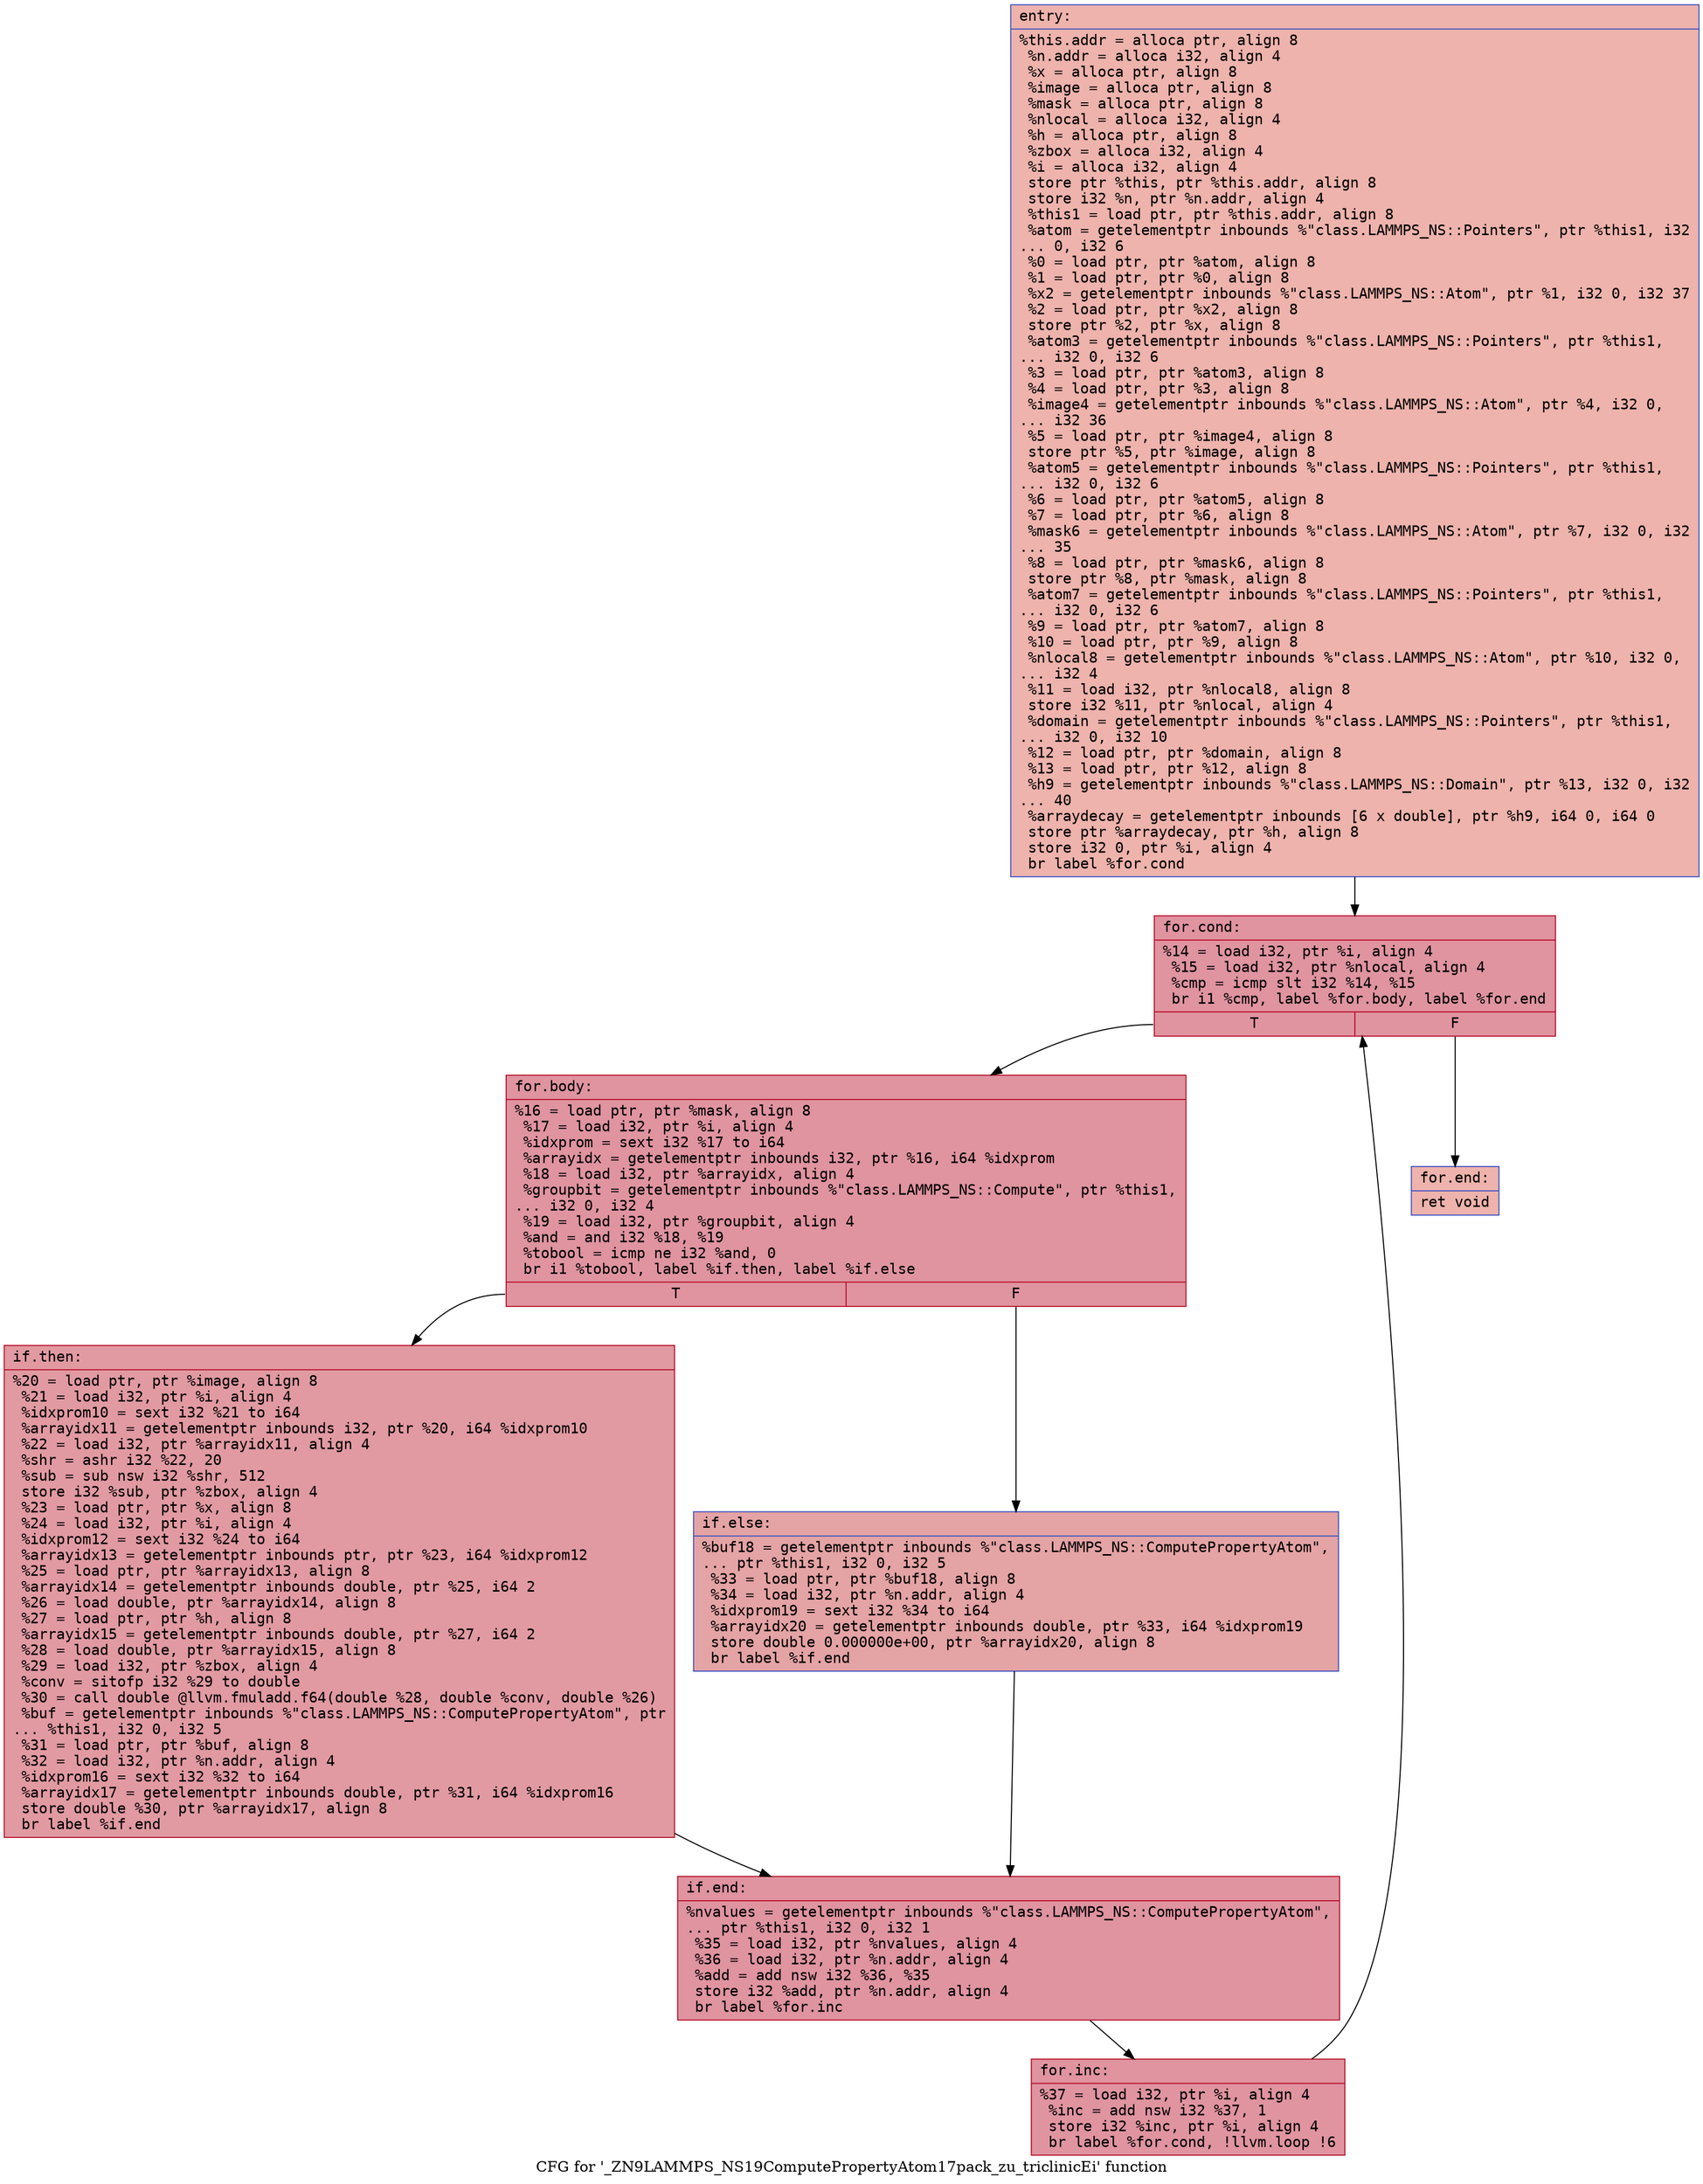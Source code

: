 digraph "CFG for '_ZN9LAMMPS_NS19ComputePropertyAtom17pack_zu_triclinicEi' function" {
	label="CFG for '_ZN9LAMMPS_NS19ComputePropertyAtom17pack_zu_triclinicEi' function";

	Node0x55e557b8cf60 [shape=record,color="#3d50c3ff", style=filled, fillcolor="#d6524470" fontname="Courier",label="{entry:\l|  %this.addr = alloca ptr, align 8\l  %n.addr = alloca i32, align 4\l  %x = alloca ptr, align 8\l  %image = alloca ptr, align 8\l  %mask = alloca ptr, align 8\l  %nlocal = alloca i32, align 4\l  %h = alloca ptr, align 8\l  %zbox = alloca i32, align 4\l  %i = alloca i32, align 4\l  store ptr %this, ptr %this.addr, align 8\l  store i32 %n, ptr %n.addr, align 4\l  %this1 = load ptr, ptr %this.addr, align 8\l  %atom = getelementptr inbounds %\"class.LAMMPS_NS::Pointers\", ptr %this1, i32\l... 0, i32 6\l  %0 = load ptr, ptr %atom, align 8\l  %1 = load ptr, ptr %0, align 8\l  %x2 = getelementptr inbounds %\"class.LAMMPS_NS::Atom\", ptr %1, i32 0, i32 37\l  %2 = load ptr, ptr %x2, align 8\l  store ptr %2, ptr %x, align 8\l  %atom3 = getelementptr inbounds %\"class.LAMMPS_NS::Pointers\", ptr %this1,\l... i32 0, i32 6\l  %3 = load ptr, ptr %atom3, align 8\l  %4 = load ptr, ptr %3, align 8\l  %image4 = getelementptr inbounds %\"class.LAMMPS_NS::Atom\", ptr %4, i32 0,\l... i32 36\l  %5 = load ptr, ptr %image4, align 8\l  store ptr %5, ptr %image, align 8\l  %atom5 = getelementptr inbounds %\"class.LAMMPS_NS::Pointers\", ptr %this1,\l... i32 0, i32 6\l  %6 = load ptr, ptr %atom5, align 8\l  %7 = load ptr, ptr %6, align 8\l  %mask6 = getelementptr inbounds %\"class.LAMMPS_NS::Atom\", ptr %7, i32 0, i32\l... 35\l  %8 = load ptr, ptr %mask6, align 8\l  store ptr %8, ptr %mask, align 8\l  %atom7 = getelementptr inbounds %\"class.LAMMPS_NS::Pointers\", ptr %this1,\l... i32 0, i32 6\l  %9 = load ptr, ptr %atom7, align 8\l  %10 = load ptr, ptr %9, align 8\l  %nlocal8 = getelementptr inbounds %\"class.LAMMPS_NS::Atom\", ptr %10, i32 0,\l... i32 4\l  %11 = load i32, ptr %nlocal8, align 8\l  store i32 %11, ptr %nlocal, align 4\l  %domain = getelementptr inbounds %\"class.LAMMPS_NS::Pointers\", ptr %this1,\l... i32 0, i32 10\l  %12 = load ptr, ptr %domain, align 8\l  %13 = load ptr, ptr %12, align 8\l  %h9 = getelementptr inbounds %\"class.LAMMPS_NS::Domain\", ptr %13, i32 0, i32\l... 40\l  %arraydecay = getelementptr inbounds [6 x double], ptr %h9, i64 0, i64 0\l  store ptr %arraydecay, ptr %h, align 8\l  store i32 0, ptr %i, align 4\l  br label %for.cond\l}"];
	Node0x55e557b8cf60 -> Node0x55e557b8ecb0[tooltip="entry -> for.cond\nProbability 100.00%" ];
	Node0x55e557b8ecb0 [shape=record,color="#b70d28ff", style=filled, fillcolor="#b70d2870" fontname="Courier",label="{for.cond:\l|  %14 = load i32, ptr %i, align 4\l  %15 = load i32, ptr %nlocal, align 4\l  %cmp = icmp slt i32 %14, %15\l  br i1 %cmp, label %for.body, label %for.end\l|{<s0>T|<s1>F}}"];
	Node0x55e557b8ecb0:s0 -> Node0x55e557b8f100[tooltip="for.cond -> for.body\nProbability 96.88%" ];
	Node0x55e557b8ecb0:s1 -> Node0x55e557b8f150[tooltip="for.cond -> for.end\nProbability 3.12%" ];
	Node0x55e557b8f100 [shape=record,color="#b70d28ff", style=filled, fillcolor="#b70d2870" fontname="Courier",label="{for.body:\l|  %16 = load ptr, ptr %mask, align 8\l  %17 = load i32, ptr %i, align 4\l  %idxprom = sext i32 %17 to i64\l  %arrayidx = getelementptr inbounds i32, ptr %16, i64 %idxprom\l  %18 = load i32, ptr %arrayidx, align 4\l  %groupbit = getelementptr inbounds %\"class.LAMMPS_NS::Compute\", ptr %this1,\l... i32 0, i32 4\l  %19 = load i32, ptr %groupbit, align 4\l  %and = and i32 %18, %19\l  %tobool = icmp ne i32 %and, 0\l  br i1 %tobool, label %if.then, label %if.else\l|{<s0>T|<s1>F}}"];
	Node0x55e557b8f100:s0 -> Node0x55e557b8f820[tooltip="for.body -> if.then\nProbability 62.50%" ];
	Node0x55e557b8f100:s1 -> Node0x55e557b8f890[tooltip="for.body -> if.else\nProbability 37.50%" ];
	Node0x55e557b8f820 [shape=record,color="#b70d28ff", style=filled, fillcolor="#bb1b2c70" fontname="Courier",label="{if.then:\l|  %20 = load ptr, ptr %image, align 8\l  %21 = load i32, ptr %i, align 4\l  %idxprom10 = sext i32 %21 to i64\l  %arrayidx11 = getelementptr inbounds i32, ptr %20, i64 %idxprom10\l  %22 = load i32, ptr %arrayidx11, align 4\l  %shr = ashr i32 %22, 20\l  %sub = sub nsw i32 %shr, 512\l  store i32 %sub, ptr %zbox, align 4\l  %23 = load ptr, ptr %x, align 8\l  %24 = load i32, ptr %i, align 4\l  %idxprom12 = sext i32 %24 to i64\l  %arrayidx13 = getelementptr inbounds ptr, ptr %23, i64 %idxprom12\l  %25 = load ptr, ptr %arrayidx13, align 8\l  %arrayidx14 = getelementptr inbounds double, ptr %25, i64 2\l  %26 = load double, ptr %arrayidx14, align 8\l  %27 = load ptr, ptr %h, align 8\l  %arrayidx15 = getelementptr inbounds double, ptr %27, i64 2\l  %28 = load double, ptr %arrayidx15, align 8\l  %29 = load i32, ptr %zbox, align 4\l  %conv = sitofp i32 %29 to double\l  %30 = call double @llvm.fmuladd.f64(double %28, double %conv, double %26)\l  %buf = getelementptr inbounds %\"class.LAMMPS_NS::ComputePropertyAtom\", ptr\l... %this1, i32 0, i32 5\l  %31 = load ptr, ptr %buf, align 8\l  %32 = load i32, ptr %n.addr, align 4\l  %idxprom16 = sext i32 %32 to i64\l  %arrayidx17 = getelementptr inbounds double, ptr %31, i64 %idxprom16\l  store double %30, ptr %arrayidx17, align 8\l  br label %if.end\l}"];
	Node0x55e557b8f820 -> Node0x55e557c2d9b0[tooltip="if.then -> if.end\nProbability 100.00%" ];
	Node0x55e557b8f890 [shape=record,color="#3d50c3ff", style=filled, fillcolor="#c32e3170" fontname="Courier",label="{if.else:\l|  %buf18 = getelementptr inbounds %\"class.LAMMPS_NS::ComputePropertyAtom\",\l... ptr %this1, i32 0, i32 5\l  %33 = load ptr, ptr %buf18, align 8\l  %34 = load i32, ptr %n.addr, align 4\l  %idxprom19 = sext i32 %34 to i64\l  %arrayidx20 = getelementptr inbounds double, ptr %33, i64 %idxprom19\l  store double 0.000000e+00, ptr %arrayidx20, align 8\l  br label %if.end\l}"];
	Node0x55e557b8f890 -> Node0x55e557c2d9b0[tooltip="if.else -> if.end\nProbability 100.00%" ];
	Node0x55e557c2d9b0 [shape=record,color="#b70d28ff", style=filled, fillcolor="#b70d2870" fontname="Courier",label="{if.end:\l|  %nvalues = getelementptr inbounds %\"class.LAMMPS_NS::ComputePropertyAtom\",\l... ptr %this1, i32 0, i32 1\l  %35 = load i32, ptr %nvalues, align 4\l  %36 = load i32, ptr %n.addr, align 4\l  %add = add nsw i32 %36, %35\l  store i32 %add, ptr %n.addr, align 4\l  br label %for.inc\l}"];
	Node0x55e557c2d9b0 -> Node0x55e557c2e510[tooltip="if.end -> for.inc\nProbability 100.00%" ];
	Node0x55e557c2e510 [shape=record,color="#b70d28ff", style=filled, fillcolor="#b70d2870" fontname="Courier",label="{for.inc:\l|  %37 = load i32, ptr %i, align 4\l  %inc = add nsw i32 %37, 1\l  store i32 %inc, ptr %i, align 4\l  br label %for.cond, !llvm.loop !6\l}"];
	Node0x55e557c2e510 -> Node0x55e557b8ecb0[tooltip="for.inc -> for.cond\nProbability 100.00%" ];
	Node0x55e557b8f150 [shape=record,color="#3d50c3ff", style=filled, fillcolor="#d6524470" fontname="Courier",label="{for.end:\l|  ret void\l}"];
}
